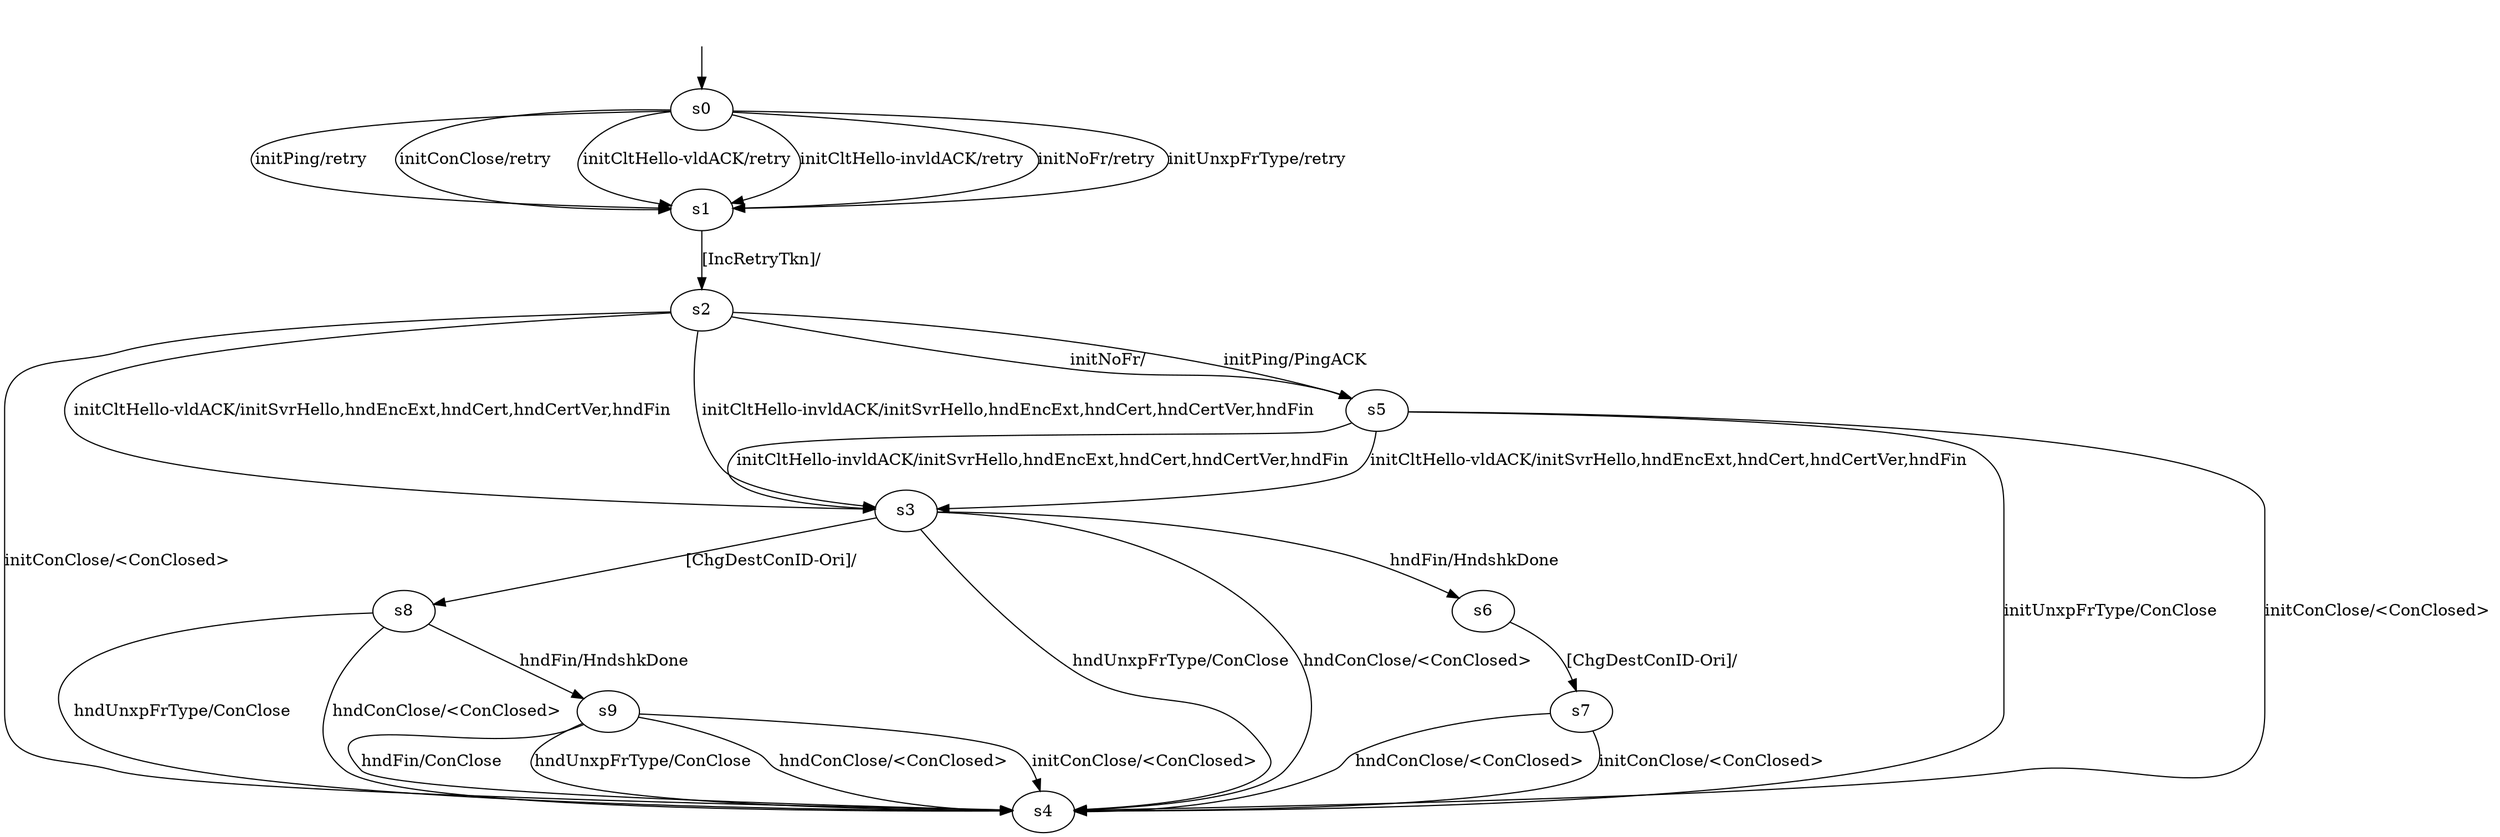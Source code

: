 digraph "../results/quiche4jModels/quiche4j-BWR-CS-5/learnedModel" {
s0 [label=s0];
s1 [label=s1];
s2 [label=s2];
s3 [label=s3];
s4 [label=s4];
s5 [label=s5];
s6 [label=s6];
s7 [label=s7];
s8 [label=s8];
s9 [label=s9];
s0 -> s1  [label="initPing/retry "];
s0 -> s1  [label="initConClose/retry "];
s0 -> s1  [label="initCltHello-vldACK/retry "];
s0 -> s1  [label="initCltHello-invldACK/retry "];
s0 -> s1  [label="initNoFr/retry "];
s0 -> s1  [label="initUnxpFrType/retry "];
s1 -> s2  [label="[IncRetryTkn]/ "];
s2 -> s5  [label="initPing/PingACK "];
s2 -> s4  [label="initConClose/<ConClosed> "];
s2 -> s3  [label="initCltHello-vldACK/initSvrHello,hndEncExt,hndCert,hndCertVer,hndFin "];
s2 -> s3  [label="initCltHello-invldACK/initSvrHello,hndEncExt,hndCert,hndCertVer,hndFin "];
s2 -> s5  [label="initNoFr/ "];
s3 -> s6  [label="hndFin/HndshkDone "];
s3 -> s4  [label="hndUnxpFrType/ConClose "];
s3 -> s4  [label="hndConClose/<ConClosed> "];
s3 -> s8  [label="[ChgDestConID-Ori]/ "];
s5 -> s4  [label="initConClose/<ConClosed> "];
s5 -> s3  [label="initCltHello-vldACK/initSvrHello,hndEncExt,hndCert,hndCertVer,hndFin "];
s5 -> s3  [label="initCltHello-invldACK/initSvrHello,hndEncExt,hndCert,hndCertVer,hndFin "];
s5 -> s4  [label="initUnxpFrType/ConClose "];
s6 -> s7  [label="[ChgDestConID-Ori]/ "];
s7 -> s4  [label="initConClose/<ConClosed> "];
s7 -> s4  [label="hndConClose/<ConClosed> "];
s8 -> s9  [label="hndFin/HndshkDone "];
s8 -> s4  [label="hndUnxpFrType/ConClose "];
s8 -> s4  [label="hndConClose/<ConClosed> "];
s9 -> s4  [label="initConClose/<ConClosed> "];
s9 -> s4  [label="hndFin/ConClose "];
s9 -> s4  [label="hndUnxpFrType/ConClose "];
s9 -> s4  [label="hndConClose/<ConClosed> "];
__start0 [label="", shape=none];
__start0 -> s0  [label=""];
}

